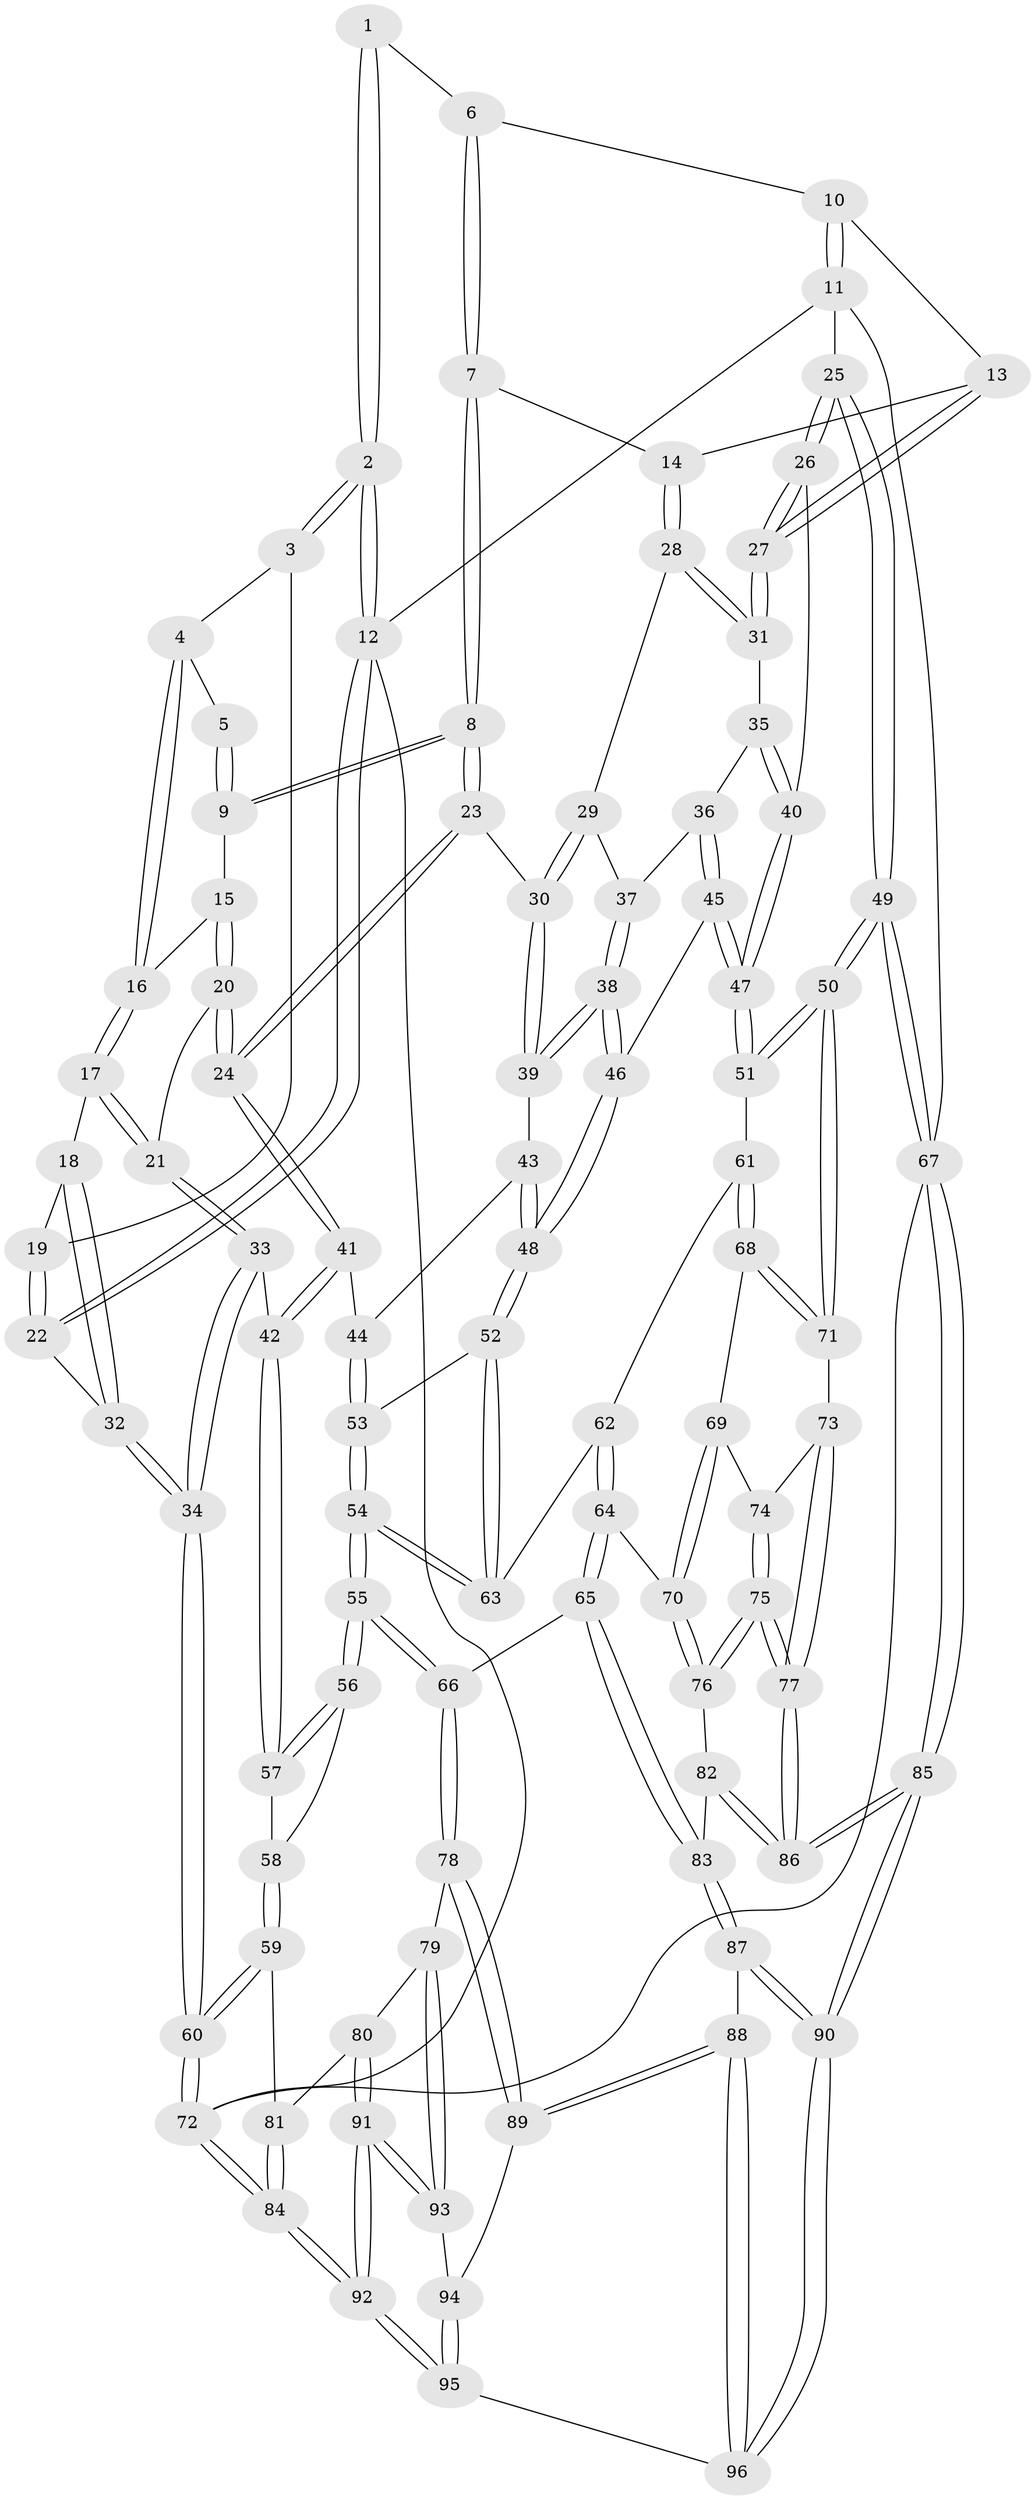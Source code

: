 // coarse degree distribution, {3: 0.20689655172413793, 7: 0.017241379310344827, 5: 0.3275862068965517, 4: 0.39655172413793105, 6: 0.05172413793103448}
// Generated by graph-tools (version 1.1) at 2025/42/03/06/25 10:42:31]
// undirected, 96 vertices, 237 edges
graph export_dot {
graph [start="1"]
  node [color=gray90,style=filled];
  1 [pos="+0.34708644066156363+0"];
  2 [pos="+0+0"];
  3 [pos="+0.05427194623185973+0"];
  4 [pos="+0.18525340430523152+0.045032164838705944"];
  5 [pos="+0.2861664403713006+0.03187496314016903"];
  6 [pos="+0.5109411848881938+0"];
  7 [pos="+0.5149407076148765+0"];
  8 [pos="+0.45490107228837634+0.14569420679732728"];
  9 [pos="+0.3400102678902037+0.11955118184976998"];
  10 [pos="+0.913428469337156+0"];
  11 [pos="+1+0"];
  12 [pos="+0+0"];
  13 [pos="+0.7779540554781521+0.11763608635475846"];
  14 [pos="+0.7529009343232396+0.13168311898574148"];
  15 [pos="+0.2924753066810383+0.12686575071958142"];
  16 [pos="+0.22450899330337346+0.12489677182057883"];
  17 [pos="+0.17162896058726443+0.20034359163697493"];
  18 [pos="+0.13035862953310445+0.20754364019268115"];
  19 [pos="+0.11010045683399938+0.1570912316686423"];
  20 [pos="+0.24943382357427682+0.26150911789374043"];
  21 [pos="+0.24743804434624359+0.26127713315675"];
  22 [pos="+0+0.067809778741282"];
  23 [pos="+0.46280932868411184+0.17197166387305196"];
  24 [pos="+0.395675140321133+0.3068339606013893"];
  25 [pos="+1+0.20470785132452982"];
  26 [pos="+1+0.21991071406131688"];
  27 [pos="+1+0.2139158733095319"];
  28 [pos="+0.7353622714893694+0.16023372677207331"];
  29 [pos="+0.6979474675761294+0.1903107418211859"];
  30 [pos="+0.5977116117974532+0.21633482980503313"];
  31 [pos="+0.8203972643452426+0.2679895059952667"];
  32 [pos="+0+0.4247442529225851"];
  33 [pos="+0.138856985363296+0.407112680709476"];
  34 [pos="+0+0.47799574798293004"];
  35 [pos="+0.8186303608102126+0.27528192597611634"];
  36 [pos="+0.787365034141403+0.3412259700389355"];
  37 [pos="+0.6980943125037543+0.19079838217193792"];
  38 [pos="+0.7180672406787411+0.3704320503620932"];
  39 [pos="+0.6133476042428139+0.3041244521517781"];
  40 [pos="+0.9289871840498606+0.38507973054539846"];
  41 [pos="+0.3959557247033317+0.3966311675808525"];
  42 [pos="+0.3914249441136211+0.4012963613293714"];
  43 [pos="+0.5920841705918758+0.3650178939898946"];
  44 [pos="+0.39656238229788804+0.3968682885054216"];
  45 [pos="+0.7781227162087303+0.43792952732619045"];
  46 [pos="+0.7633643532554856+0.43645993980419634"];
  47 [pos="+0.8303527166454575+0.4647193213459132"];
  48 [pos="+0.6510628190736442+0.47408355750491926"];
  49 [pos="+1+0.6664156916582896"];
  50 [pos="+1+0.6623443197298098"];
  51 [pos="+0.8449005543974287+0.5145964666207978"];
  52 [pos="+0.6343139161474108+0.4904680050725981"];
  53 [pos="+0.5211346854182184+0.48489451817682777"];
  54 [pos="+0.485755354361433+0.7078256381569016"];
  55 [pos="+0.48470838878274675+0.7103138464094919"];
  56 [pos="+0.4621379958075097+0.6920503912656095"];
  57 [pos="+0.3783784540198842+0.44120342503450793"];
  58 [pos="+0.24156040068761506+0.6139798822621922"];
  59 [pos="+0.1137368521113558+0.6539797139556018"];
  60 [pos="+0+0.5773439602436438"];
  61 [pos="+0.8082975948319298+0.6174949940524774"];
  62 [pos="+0.6806300721414542+0.6232733314242581"];
  63 [pos="+0.6341166697224943+0.5270862324520691"];
  64 [pos="+0.6317472494007528+0.6982830866603991"];
  65 [pos="+0.5483758883353447+0.7320975326743359"];
  66 [pos="+0.49055466880555215+0.7254349873684036"];
  67 [pos="+1+1"];
  68 [pos="+0.8253509730271619+0.6958568220881464"];
  69 [pos="+0.8212271563279571+0.7095366946949567"];
  70 [pos="+0.7770802565748118+0.7584580826058851"];
  71 [pos="+1+0.6732348761990442"];
  72 [pos="+0+1"];
  73 [pos="+0.9138115904711153+0.7835796021478312"];
  74 [pos="+0.8841799582043083+0.7673384516185225"];
  75 [pos="+0.8531015226269534+0.8883182657976668"];
  76 [pos="+0.7683922254820786+0.8019287408356159"];
  77 [pos="+0.9667813127499442+1"];
  78 [pos="+0.4407464387372149+0.8189093553563319"];
  79 [pos="+0.43307741163346214+0.8222393385316187"];
  80 [pos="+0.27163773702026617+0.8375468120838571"];
  81 [pos="+0.14400916532200683+0.704368883174531"];
  82 [pos="+0.7105759299799934+0.8463217242453155"];
  83 [pos="+0.6753177165806312+0.8628209017981544"];
  84 [pos="+0.03820634883941491+1"];
  85 [pos="+1+1"];
  86 [pos="+1+1"];
  87 [pos="+0.6720020667067956+0.8729397990408728"];
  88 [pos="+0.5683574069892546+0.9982213068576933"];
  89 [pos="+0.5373404011055177+0.96178050887539"];
  90 [pos="+1+1"];
  91 [pos="+0.20786935167707074+1"];
  92 [pos="+0.0496362493137972+1"];
  93 [pos="+0.389663393061665+0.9441635272608317"];
  94 [pos="+0.4029604521863862+0.9868071505689958"];
  95 [pos="+0.3771784524056959+1"];
  96 [pos="+0.5987384776213361+1"];
  1 -- 2;
  1 -- 2;
  1 -- 6;
  2 -- 3;
  2 -- 3;
  2 -- 12;
  2 -- 12;
  3 -- 4;
  3 -- 19;
  4 -- 5;
  4 -- 16;
  4 -- 16;
  5 -- 9;
  5 -- 9;
  6 -- 7;
  6 -- 7;
  6 -- 10;
  7 -- 8;
  7 -- 8;
  7 -- 14;
  8 -- 9;
  8 -- 9;
  8 -- 23;
  8 -- 23;
  9 -- 15;
  10 -- 11;
  10 -- 11;
  10 -- 13;
  11 -- 12;
  11 -- 25;
  11 -- 67;
  12 -- 22;
  12 -- 22;
  12 -- 72;
  13 -- 14;
  13 -- 27;
  13 -- 27;
  14 -- 28;
  14 -- 28;
  15 -- 16;
  15 -- 20;
  15 -- 20;
  16 -- 17;
  16 -- 17;
  17 -- 18;
  17 -- 21;
  17 -- 21;
  18 -- 19;
  18 -- 32;
  18 -- 32;
  19 -- 22;
  19 -- 22;
  20 -- 21;
  20 -- 24;
  20 -- 24;
  21 -- 33;
  21 -- 33;
  22 -- 32;
  23 -- 24;
  23 -- 24;
  23 -- 30;
  24 -- 41;
  24 -- 41;
  25 -- 26;
  25 -- 26;
  25 -- 49;
  25 -- 49;
  26 -- 27;
  26 -- 27;
  26 -- 40;
  27 -- 31;
  27 -- 31;
  28 -- 29;
  28 -- 31;
  28 -- 31;
  29 -- 30;
  29 -- 30;
  29 -- 37;
  30 -- 39;
  30 -- 39;
  31 -- 35;
  32 -- 34;
  32 -- 34;
  33 -- 34;
  33 -- 34;
  33 -- 42;
  34 -- 60;
  34 -- 60;
  35 -- 36;
  35 -- 40;
  35 -- 40;
  36 -- 37;
  36 -- 45;
  36 -- 45;
  37 -- 38;
  37 -- 38;
  38 -- 39;
  38 -- 39;
  38 -- 46;
  38 -- 46;
  39 -- 43;
  40 -- 47;
  40 -- 47;
  41 -- 42;
  41 -- 42;
  41 -- 44;
  42 -- 57;
  42 -- 57;
  43 -- 44;
  43 -- 48;
  43 -- 48;
  44 -- 53;
  44 -- 53;
  45 -- 46;
  45 -- 47;
  45 -- 47;
  46 -- 48;
  46 -- 48;
  47 -- 51;
  47 -- 51;
  48 -- 52;
  48 -- 52;
  49 -- 50;
  49 -- 50;
  49 -- 67;
  49 -- 67;
  50 -- 51;
  50 -- 51;
  50 -- 71;
  50 -- 71;
  51 -- 61;
  52 -- 53;
  52 -- 63;
  52 -- 63;
  53 -- 54;
  53 -- 54;
  54 -- 55;
  54 -- 55;
  54 -- 63;
  54 -- 63;
  55 -- 56;
  55 -- 56;
  55 -- 66;
  55 -- 66;
  56 -- 57;
  56 -- 57;
  56 -- 58;
  57 -- 58;
  58 -- 59;
  58 -- 59;
  59 -- 60;
  59 -- 60;
  59 -- 81;
  60 -- 72;
  60 -- 72;
  61 -- 62;
  61 -- 68;
  61 -- 68;
  62 -- 63;
  62 -- 64;
  62 -- 64;
  64 -- 65;
  64 -- 65;
  64 -- 70;
  65 -- 66;
  65 -- 83;
  65 -- 83;
  66 -- 78;
  66 -- 78;
  67 -- 85;
  67 -- 85;
  67 -- 72;
  68 -- 69;
  68 -- 71;
  68 -- 71;
  69 -- 70;
  69 -- 70;
  69 -- 74;
  70 -- 76;
  70 -- 76;
  71 -- 73;
  72 -- 84;
  72 -- 84;
  73 -- 74;
  73 -- 77;
  73 -- 77;
  74 -- 75;
  74 -- 75;
  75 -- 76;
  75 -- 76;
  75 -- 77;
  75 -- 77;
  76 -- 82;
  77 -- 86;
  77 -- 86;
  78 -- 79;
  78 -- 89;
  78 -- 89;
  79 -- 80;
  79 -- 93;
  79 -- 93;
  80 -- 81;
  80 -- 91;
  80 -- 91;
  81 -- 84;
  81 -- 84;
  82 -- 83;
  82 -- 86;
  82 -- 86;
  83 -- 87;
  83 -- 87;
  84 -- 92;
  84 -- 92;
  85 -- 86;
  85 -- 86;
  85 -- 90;
  85 -- 90;
  87 -- 88;
  87 -- 90;
  87 -- 90;
  88 -- 89;
  88 -- 89;
  88 -- 96;
  88 -- 96;
  89 -- 94;
  90 -- 96;
  90 -- 96;
  91 -- 92;
  91 -- 92;
  91 -- 93;
  91 -- 93;
  92 -- 95;
  92 -- 95;
  93 -- 94;
  94 -- 95;
  94 -- 95;
  95 -- 96;
}
